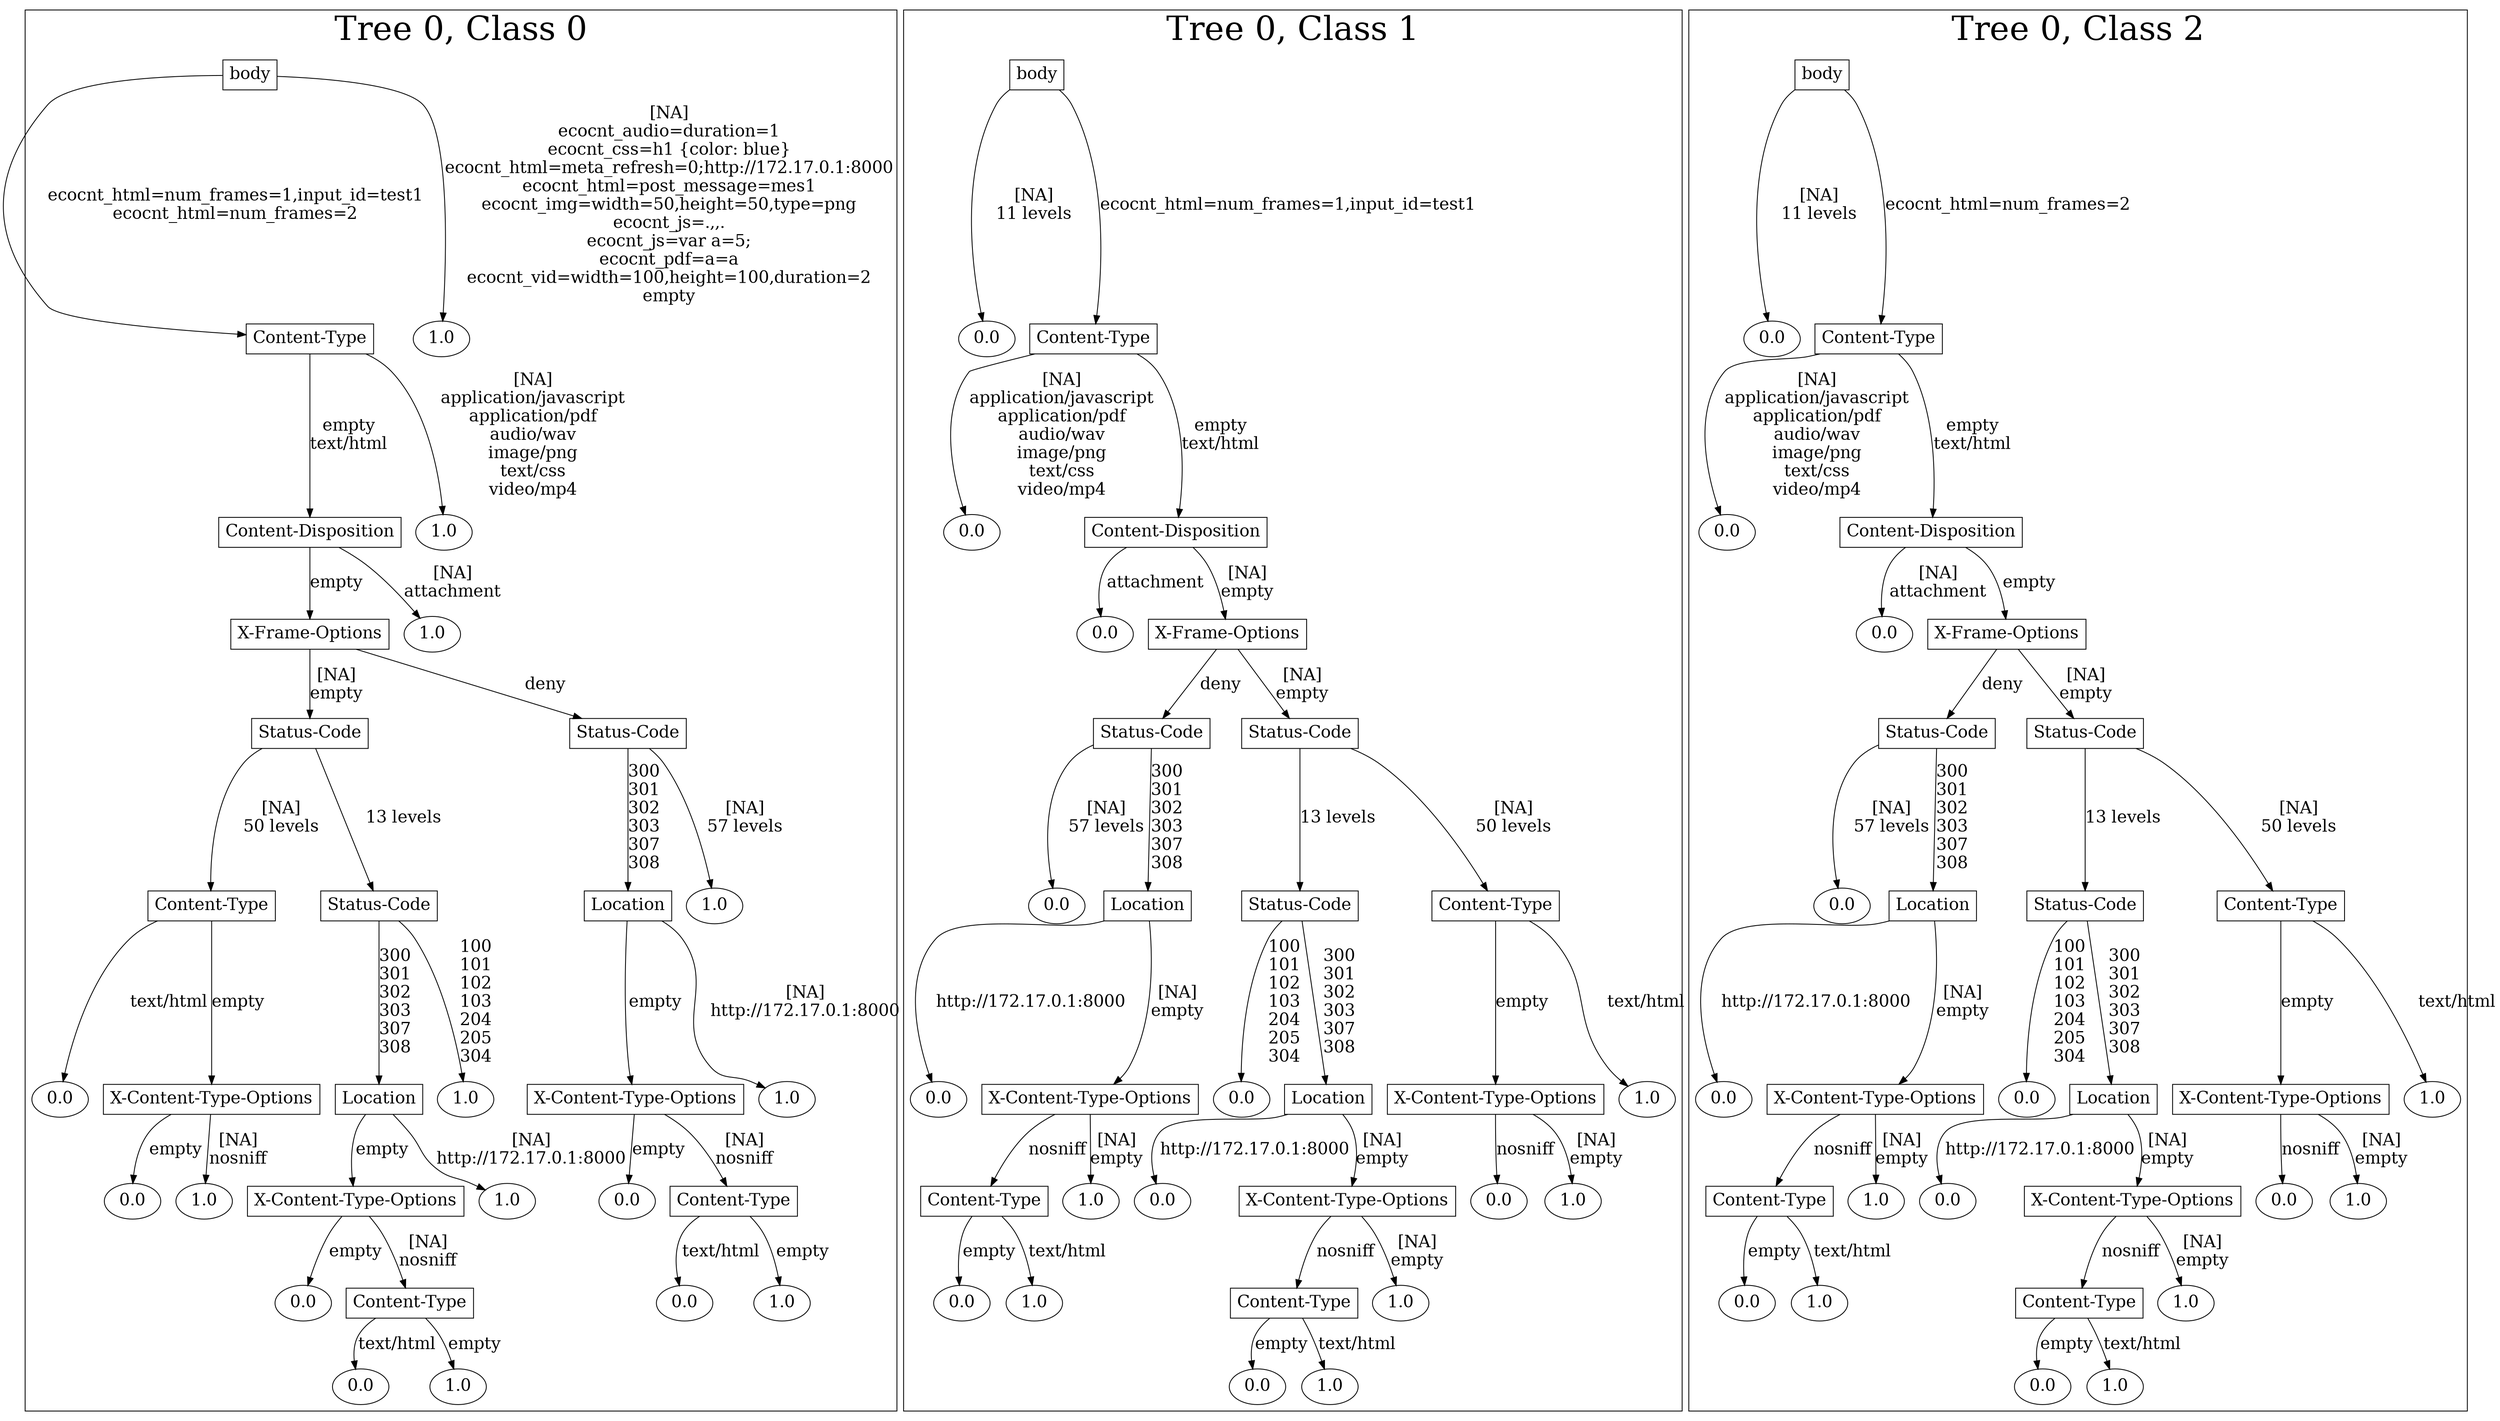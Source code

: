 /*
Generated by:
    http://https://github.com/h2oai/h2o-3/tree/master/h2o-genmodel/src/main/java/hex/genmodel/tools/PrintMojo.java
*/

/*
On a mac:

$ brew install graphviz
$ dot -Tpng file.gv -o file.png
$ open file.png
*/

digraph G {

subgraph cluster_0 {
/* Nodes */

/* Level 0 */
{
"SG_0_Node_0" [shape=box, fontsize=20, label="body"]
}

/* Level 1 */
{
"SG_0_Node_1" [shape=box, fontsize=20, label="Content-Type"]
"SG_0_Node_15" [fontsize=20, label="1.0"]
}

/* Level 2 */
{
"SG_0_Node_2" [shape=box, fontsize=20, label="Content-Disposition"]
"SG_0_Node_16" [fontsize=20, label="1.0"]
}

/* Level 3 */
{
"SG_0_Node_3" [shape=box, fontsize=20, label="X-Frame-Options"]
"SG_0_Node_17" [fontsize=20, label="1.0"]
}

/* Level 4 */
{
"SG_0_Node_4" [shape=box, fontsize=20, label="Status-Code"]
"SG_0_Node_5" [shape=box, fontsize=20, label="Status-Code"]
}

/* Level 5 */
{
"SG_0_Node_6" [shape=box, fontsize=20, label="Content-Type"]
"SG_0_Node_7" [shape=box, fontsize=20, label="Status-Code"]
"SG_0_Node_8" [shape=box, fontsize=20, label="Location"]
"SG_0_Node_18" [fontsize=20, label="1.0"]
}

/* Level 6 */
{
"SG_0_Node_19" [fontsize=20, label="0.0"]
"SG_0_Node_9" [shape=box, fontsize=20, label="X-Content-Type-Options"]
"SG_0_Node_10" [shape=box, fontsize=20, label="Location"]
"SG_0_Node_20" [fontsize=20, label="1.0"]
"SG_0_Node_11" [shape=box, fontsize=20, label="X-Content-Type-Options"]
"SG_0_Node_21" [fontsize=20, label="1.0"]
}

/* Level 7 */
{
"SG_0_Node_22" [fontsize=20, label="0.0"]
"SG_0_Node_23" [fontsize=20, label="1.0"]
"SG_0_Node_12" [shape=box, fontsize=20, label="X-Content-Type-Options"]
"SG_0_Node_24" [fontsize=20, label="1.0"]
"SG_0_Node_25" [fontsize=20, label="0.0"]
"SG_0_Node_13" [shape=box, fontsize=20, label="Content-Type"]
}

/* Level 8 */
{
"SG_0_Node_26" [fontsize=20, label="0.0"]
"SG_0_Node_14" [shape=box, fontsize=20, label="Content-Type"]
"SG_0_Node_27" [fontsize=20, label="0.0"]
"SG_0_Node_28" [fontsize=20, label="1.0"]
}

/* Level 9 */
{
"SG_0_Node_29" [fontsize=20, label="0.0"]
"SG_0_Node_30" [fontsize=20, label="1.0"]
}

/* Edges */
"SG_0_Node_0" -> "SG_0_Node_1" [fontsize=20, label="ecocnt_html=num_frames=1,input_id=test1
ecocnt_html=num_frames=2
"]
"SG_0_Node_0" -> "SG_0_Node_15" [fontsize=20, label="[NA]
ecocnt_audio=duration=1
ecocnt_css=h1 {color: blue}
ecocnt_html=meta_refresh=0;http://172.17.0.1:8000
ecocnt_html=post_message=mes1
ecocnt_img=width=50,height=50,type=png
ecocnt_js=.,,.
ecocnt_js=var a=5;
ecocnt_pdf=a=a
ecocnt_vid=width=100,height=100,duration=2
empty
"]
"SG_0_Node_1" -> "SG_0_Node_2" [fontsize=20, label="empty
text/html
"]
"SG_0_Node_1" -> "SG_0_Node_16" [fontsize=20, label="[NA]
application/javascript
application/pdf
audio/wav
image/png
text/css
video/mp4
"]
"SG_0_Node_2" -> "SG_0_Node_3" [fontsize=20, label="empty
"]
"SG_0_Node_2" -> "SG_0_Node_17" [fontsize=20, label="[NA]
attachment
"]
"SG_0_Node_3" -> "SG_0_Node_4" [fontsize=20, label="[NA]
empty
"]
"SG_0_Node_3" -> "SG_0_Node_5" [fontsize=20, label="deny
"]
"SG_0_Node_5" -> "SG_0_Node_8" [fontsize=20, label="300
301
302
303
307
308
"]
"SG_0_Node_5" -> "SG_0_Node_18" [fontsize=20, label="[NA]
57 levels
"]
"SG_0_Node_8" -> "SG_0_Node_11" [fontsize=20, label="empty
"]
"SG_0_Node_8" -> "SG_0_Node_21" [fontsize=20, label="[NA]
http://172.17.0.1:8000
"]
"SG_0_Node_11" -> "SG_0_Node_25" [fontsize=20, label="empty
"]
"SG_0_Node_11" -> "SG_0_Node_13" [fontsize=20, label="[NA]
nosniff
"]
"SG_0_Node_13" -> "SG_0_Node_27" [fontsize=20, label="text/html
"]
"SG_0_Node_13" -> "SG_0_Node_28" [fontsize=20, label="empty
"]
"SG_0_Node_4" -> "SG_0_Node_6" [fontsize=20, label="[NA]
50 levels
"]
"SG_0_Node_4" -> "SG_0_Node_7" [fontsize=20, label="13 levels
"]
"SG_0_Node_7" -> "SG_0_Node_10" [fontsize=20, label="300
301
302
303
307
308
"]
"SG_0_Node_7" -> "SG_0_Node_20" [fontsize=20, label="100
101
102
103
204
205
304
"]
"SG_0_Node_10" -> "SG_0_Node_12" [fontsize=20, label="empty
"]
"SG_0_Node_10" -> "SG_0_Node_24" [fontsize=20, label="[NA]
http://172.17.0.1:8000
"]
"SG_0_Node_12" -> "SG_0_Node_26" [fontsize=20, label="empty
"]
"SG_0_Node_12" -> "SG_0_Node_14" [fontsize=20, label="[NA]
nosniff
"]
"SG_0_Node_14" -> "SG_0_Node_29" [fontsize=20, label="text/html
"]
"SG_0_Node_14" -> "SG_0_Node_30" [fontsize=20, label="empty
"]
"SG_0_Node_6" -> "SG_0_Node_19" [fontsize=20, label="text/html
"]
"SG_0_Node_6" -> "SG_0_Node_9" [fontsize=20, label="empty
"]
"SG_0_Node_9" -> "SG_0_Node_22" [fontsize=20, label="empty
"]
"SG_0_Node_9" -> "SG_0_Node_23" [fontsize=20, label="[NA]
nosniff
"]

fontsize=40
label="Tree 0, Class 0"
}

subgraph cluster_1 {
/* Nodes */

/* Level 0 */
{
"SG_1_Node_0" [shape=box, fontsize=20, label="body"]
}

/* Level 1 */
{
"SG_1_Node_15" [fontsize=20, label="0.0"]
"SG_1_Node_1" [shape=box, fontsize=20, label="Content-Type"]
}

/* Level 2 */
{
"SG_1_Node_16" [fontsize=20, label="0.0"]
"SG_1_Node_2" [shape=box, fontsize=20, label="Content-Disposition"]
}

/* Level 3 */
{
"SG_1_Node_17" [fontsize=20, label="0.0"]
"SG_1_Node_3" [shape=box, fontsize=20, label="X-Frame-Options"]
}

/* Level 4 */
{
"SG_1_Node_4" [shape=box, fontsize=20, label="Status-Code"]
"SG_1_Node_5" [shape=box, fontsize=20, label="Status-Code"]
}

/* Level 5 */
{
"SG_1_Node_18" [fontsize=20, label="0.0"]
"SG_1_Node_6" [shape=box, fontsize=20, label="Location"]
"SG_1_Node_7" [shape=box, fontsize=20, label="Status-Code"]
"SG_1_Node_8" [shape=box, fontsize=20, label="Content-Type"]
}

/* Level 6 */
{
"SG_1_Node_19" [fontsize=20, label="0.0"]
"SG_1_Node_9" [shape=box, fontsize=20, label="X-Content-Type-Options"]
"SG_1_Node_20" [fontsize=20, label="0.0"]
"SG_1_Node_10" [shape=box, fontsize=20, label="Location"]
"SG_1_Node_11" [shape=box, fontsize=20, label="X-Content-Type-Options"]
"SG_1_Node_21" [fontsize=20, label="1.0"]
}

/* Level 7 */
{
"SG_1_Node_12" [shape=box, fontsize=20, label="Content-Type"]
"SG_1_Node_22" [fontsize=20, label="1.0"]
"SG_1_Node_23" [fontsize=20, label="0.0"]
"SG_1_Node_13" [shape=box, fontsize=20, label="X-Content-Type-Options"]
"SG_1_Node_24" [fontsize=20, label="0.0"]
"SG_1_Node_25" [fontsize=20, label="1.0"]
}

/* Level 8 */
{
"SG_1_Node_26" [fontsize=20, label="0.0"]
"SG_1_Node_27" [fontsize=20, label="1.0"]
"SG_1_Node_14" [shape=box, fontsize=20, label="Content-Type"]
"SG_1_Node_28" [fontsize=20, label="1.0"]
}

/* Level 9 */
{
"SG_1_Node_29" [fontsize=20, label="0.0"]
"SG_1_Node_30" [fontsize=20, label="1.0"]
}

/* Edges */
"SG_1_Node_0" -> "SG_1_Node_15" [fontsize=20, label="[NA]
11 levels
"]
"SG_1_Node_0" -> "SG_1_Node_1" [fontsize=20, label="ecocnt_html=num_frames=1,input_id=test1
"]
"SG_1_Node_1" -> "SG_1_Node_16" [fontsize=20, label="[NA]
application/javascript
application/pdf
audio/wav
image/png
text/css
video/mp4
"]
"SG_1_Node_1" -> "SG_1_Node_2" [fontsize=20, label="empty
text/html
"]
"SG_1_Node_2" -> "SG_1_Node_17" [fontsize=20, label="attachment
"]
"SG_1_Node_2" -> "SG_1_Node_3" [fontsize=20, label="[NA]
empty
"]
"SG_1_Node_3" -> "SG_1_Node_4" [fontsize=20, label="deny
"]
"SG_1_Node_3" -> "SG_1_Node_5" [fontsize=20, label="[NA]
empty
"]
"SG_1_Node_5" -> "SG_1_Node_7" [fontsize=20, label="13 levels
"]
"SG_1_Node_5" -> "SG_1_Node_8" [fontsize=20, label="[NA]
50 levels
"]
"SG_1_Node_8" -> "SG_1_Node_11" [fontsize=20, label="empty
"]
"SG_1_Node_8" -> "SG_1_Node_21" [fontsize=20, label="text/html
"]
"SG_1_Node_11" -> "SG_1_Node_24" [fontsize=20, label="nosniff
"]
"SG_1_Node_11" -> "SG_1_Node_25" [fontsize=20, label="[NA]
empty
"]
"SG_1_Node_7" -> "SG_1_Node_20" [fontsize=20, label="100
101
102
103
204
205
304
"]
"SG_1_Node_7" -> "SG_1_Node_10" [fontsize=20, label="300
301
302
303
307
308
"]
"SG_1_Node_10" -> "SG_1_Node_23" [fontsize=20, label="http://172.17.0.1:8000
"]
"SG_1_Node_10" -> "SG_1_Node_13" [fontsize=20, label="[NA]
empty
"]
"SG_1_Node_13" -> "SG_1_Node_14" [fontsize=20, label="nosniff
"]
"SG_1_Node_13" -> "SG_1_Node_28" [fontsize=20, label="[NA]
empty
"]
"SG_1_Node_14" -> "SG_1_Node_29" [fontsize=20, label="empty
"]
"SG_1_Node_14" -> "SG_1_Node_30" [fontsize=20, label="text/html
"]
"SG_1_Node_4" -> "SG_1_Node_18" [fontsize=20, label="[NA]
57 levels
"]
"SG_1_Node_4" -> "SG_1_Node_6" [fontsize=20, label="300
301
302
303
307
308
"]
"SG_1_Node_6" -> "SG_1_Node_19" [fontsize=20, label="http://172.17.0.1:8000
"]
"SG_1_Node_6" -> "SG_1_Node_9" [fontsize=20, label="[NA]
empty
"]
"SG_1_Node_9" -> "SG_1_Node_12" [fontsize=20, label="nosniff
"]
"SG_1_Node_9" -> "SG_1_Node_22" [fontsize=20, label="[NA]
empty
"]
"SG_1_Node_12" -> "SG_1_Node_26" [fontsize=20, label="empty
"]
"SG_1_Node_12" -> "SG_1_Node_27" [fontsize=20, label="text/html
"]

fontsize=40
label="Tree 0, Class 1"
}

subgraph cluster_2 {
/* Nodes */

/* Level 0 */
{
"SG_2_Node_0" [shape=box, fontsize=20, label="body"]
}

/* Level 1 */
{
"SG_2_Node_15" [fontsize=20, label="0.0"]
"SG_2_Node_1" [shape=box, fontsize=20, label="Content-Type"]
}

/* Level 2 */
{
"SG_2_Node_16" [fontsize=20, label="0.0"]
"SG_2_Node_2" [shape=box, fontsize=20, label="Content-Disposition"]
}

/* Level 3 */
{
"SG_2_Node_17" [fontsize=20, label="0.0"]
"SG_2_Node_3" [shape=box, fontsize=20, label="X-Frame-Options"]
}

/* Level 4 */
{
"SG_2_Node_4" [shape=box, fontsize=20, label="Status-Code"]
"SG_2_Node_5" [shape=box, fontsize=20, label="Status-Code"]
}

/* Level 5 */
{
"SG_2_Node_18" [fontsize=20, label="0.0"]
"SG_2_Node_6" [shape=box, fontsize=20, label="Location"]
"SG_2_Node_7" [shape=box, fontsize=20, label="Status-Code"]
"SG_2_Node_8" [shape=box, fontsize=20, label="Content-Type"]
}

/* Level 6 */
{
"SG_2_Node_19" [fontsize=20, label="0.0"]
"SG_2_Node_9" [shape=box, fontsize=20, label="X-Content-Type-Options"]
"SG_2_Node_20" [fontsize=20, label="0.0"]
"SG_2_Node_10" [shape=box, fontsize=20, label="Location"]
"SG_2_Node_11" [shape=box, fontsize=20, label="X-Content-Type-Options"]
"SG_2_Node_21" [fontsize=20, label="1.0"]
}

/* Level 7 */
{
"SG_2_Node_12" [shape=box, fontsize=20, label="Content-Type"]
"SG_2_Node_22" [fontsize=20, label="1.0"]
"SG_2_Node_23" [fontsize=20, label="0.0"]
"SG_2_Node_13" [shape=box, fontsize=20, label="X-Content-Type-Options"]
"SG_2_Node_24" [fontsize=20, label="0.0"]
"SG_2_Node_25" [fontsize=20, label="1.0"]
}

/* Level 8 */
{
"SG_2_Node_26" [fontsize=20, label="0.0"]
"SG_2_Node_27" [fontsize=20, label="1.0"]
"SG_2_Node_14" [shape=box, fontsize=20, label="Content-Type"]
"SG_2_Node_28" [fontsize=20, label="1.0"]
}

/* Level 9 */
{
"SG_2_Node_29" [fontsize=20, label="0.0"]
"SG_2_Node_30" [fontsize=20, label="1.0"]
}

/* Edges */
"SG_2_Node_0" -> "SG_2_Node_15" [fontsize=20, label="[NA]
11 levels
"]
"SG_2_Node_0" -> "SG_2_Node_1" [fontsize=20, label="ecocnt_html=num_frames=2
"]
"SG_2_Node_1" -> "SG_2_Node_16" [fontsize=20, label="[NA]
application/javascript
application/pdf
audio/wav
image/png
text/css
video/mp4
"]
"SG_2_Node_1" -> "SG_2_Node_2" [fontsize=20, label="empty
text/html
"]
"SG_2_Node_2" -> "SG_2_Node_17" [fontsize=20, label="[NA]
attachment
"]
"SG_2_Node_2" -> "SG_2_Node_3" [fontsize=20, label="empty
"]
"SG_2_Node_3" -> "SG_2_Node_4" [fontsize=20, label="deny
"]
"SG_2_Node_3" -> "SG_2_Node_5" [fontsize=20, label="[NA]
empty
"]
"SG_2_Node_5" -> "SG_2_Node_7" [fontsize=20, label="13 levels
"]
"SG_2_Node_5" -> "SG_2_Node_8" [fontsize=20, label="[NA]
50 levels
"]
"SG_2_Node_8" -> "SG_2_Node_11" [fontsize=20, label="empty
"]
"SG_2_Node_8" -> "SG_2_Node_21" [fontsize=20, label="text/html
"]
"SG_2_Node_11" -> "SG_2_Node_24" [fontsize=20, label="nosniff
"]
"SG_2_Node_11" -> "SG_2_Node_25" [fontsize=20, label="[NA]
empty
"]
"SG_2_Node_7" -> "SG_2_Node_20" [fontsize=20, label="100
101
102
103
204
205
304
"]
"SG_2_Node_7" -> "SG_2_Node_10" [fontsize=20, label="300
301
302
303
307
308
"]
"SG_2_Node_10" -> "SG_2_Node_23" [fontsize=20, label="http://172.17.0.1:8000
"]
"SG_2_Node_10" -> "SG_2_Node_13" [fontsize=20, label="[NA]
empty
"]
"SG_2_Node_13" -> "SG_2_Node_14" [fontsize=20, label="nosniff
"]
"SG_2_Node_13" -> "SG_2_Node_28" [fontsize=20, label="[NA]
empty
"]
"SG_2_Node_14" -> "SG_2_Node_29" [fontsize=20, label="empty
"]
"SG_2_Node_14" -> "SG_2_Node_30" [fontsize=20, label="text/html
"]
"SG_2_Node_4" -> "SG_2_Node_18" [fontsize=20, label="[NA]
57 levels
"]
"SG_2_Node_4" -> "SG_2_Node_6" [fontsize=20, label="300
301
302
303
307
308
"]
"SG_2_Node_6" -> "SG_2_Node_19" [fontsize=20, label="http://172.17.0.1:8000
"]
"SG_2_Node_6" -> "SG_2_Node_9" [fontsize=20, label="[NA]
empty
"]
"SG_2_Node_9" -> "SG_2_Node_12" [fontsize=20, label="nosniff
"]
"SG_2_Node_9" -> "SG_2_Node_22" [fontsize=20, label="[NA]
empty
"]
"SG_2_Node_12" -> "SG_2_Node_26" [fontsize=20, label="empty
"]
"SG_2_Node_12" -> "SG_2_Node_27" [fontsize=20, label="text/html
"]

fontsize=40
label="Tree 0, Class 2"
}

}

